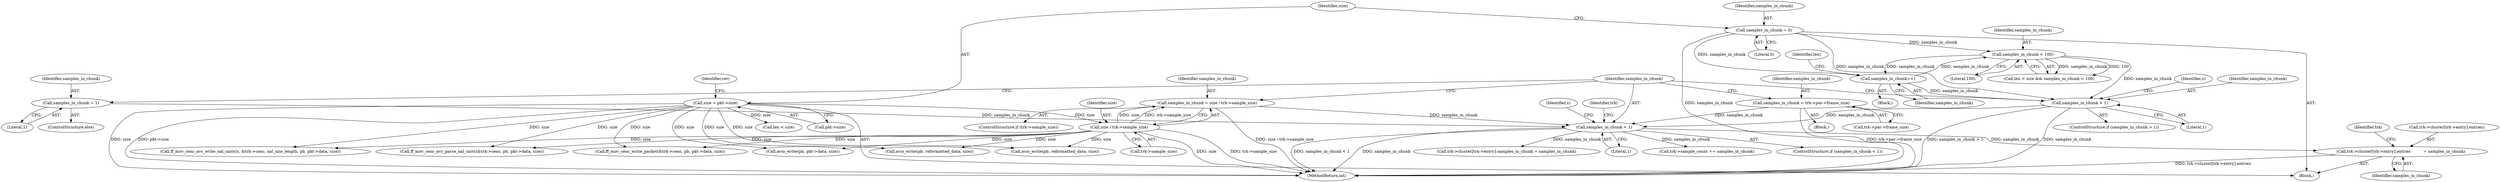 digraph "0_FFmpeg_3a2d21bc5f97aa0161db3ae731fc2732be6108b8@array" {
"1000890" [label="(Call,trk->cluster[trk->entry].entries          = samples_in_chunk)"];
"1000364" [label="(Call,samples_in_chunk < 1)"];
"1000360" [label="(Call,samples_in_chunk = 1)"];
"1000315" [label="(Call,samples_in_chunk > 1)"];
"1000295" [label="(Call,samples_in_chunk < 100)"];
"1000312" [label="(Call,samples_in_chunk++)"];
"1000147" [label="(Call,samples_in_chunk = 0)"];
"1000352" [label="(Call,samples_in_chunk = size / trk->sample_size)"];
"1000354" [label="(Call,size / trk->sample_size)"];
"1000151" [label="(Call,size = pkt->size)"];
"1000340" [label="(Call,samples_in_chunk = trk->par->frame_size)"];
"1000365" [label="(Identifier,samples_in_chunk)"];
"1000369" [label="(Identifier,s)"];
"1000531" [label="(Call,avio_write(pb, reformatted_data, size))"];
"1000320" [label="(Identifier,s)"];
"1000296" [label="(Identifier,samples_in_chunk)"];
"1000354" [label="(Call,size / trk->sample_size)"];
"1000900" [label="(Identifier,samples_in_chunk)"];
"1000363" [label="(ControlStructure,if (samples_in_chunk < 1))"];
"1000315" [label="(Call,samples_in_chunk > 1)"];
"1000314" [label="(ControlStructure,if (samples_in_chunk > 1))"];
"1000353" [label="(Identifier,samples_in_chunk)"];
"1000348" [label="(ControlStructure,if (trk->sample_size))"];
"1000316" [label="(Identifier,samples_in_chunk)"];
"1000153" [label="(Call,pkt->size)"];
"1001466" [label="(MethodReturn,int)"];
"1000312" [label="(Call,samples_in_chunk++)"];
"1000359" [label="(ControlStructure,else)"];
"1000630" [label="(Call,avio_write(pb, reformatted_data, size))"];
"1000151" [label="(Call,size = pkt->size)"];
"1000891" [label="(Call,trk->cluster[trk->entry].entries)"];
"1000317" [label="(Literal,1)"];
"1000857" [label="(Call,trk->cluster[trk->entry].samples_in_chunk = samples_in_chunk)"];
"1000147" [label="(Call,samples_in_chunk = 0)"];
"1000355" [label="(Identifier,size)"];
"1000356" [label="(Call,trk->sample_size)"];
"1000715" [label="(Call,ff_mov_cenc_avc_write_nal_units(s, &trk->cenc, nal_size_length, pb, pkt->data, size))"];
"1000378" [label="(Identifier,trk)"];
"1000546" [label="(Call,ff_mov_cenc_avc_parse_nal_units(&trk->cenc, pb, pkt->data, size))"];
"1000297" [label="(Literal,100)"];
"1000366" [label="(Literal,1)"];
"1000313" [label="(Identifier,samples_in_chunk)"];
"1000340" [label="(Call,samples_in_chunk = trk->par->frame_size)"];
"1000298" [label="(Block,)"];
"1000149" [label="(Literal,0)"];
"1000731" [label="(Call,ff_mov_cenc_write_packet(&trk->cenc, pb, pkt->data, size))"];
"1000747" [label="(Call,avio_write(pb, pkt->data, size))"];
"1000364" [label="(Call,samples_in_chunk < 1)"];
"1000339" [label="(Block,)"];
"1000152" [label="(Identifier,size)"];
"1000905" [label="(Identifier,trk)"];
"1000292" [label="(Call,len < size)"];
"1000342" [label="(Call,trk->par->frame_size)"];
"1000341" [label="(Identifier,samples_in_chunk)"];
"1000158" [label="(Identifier,ret)"];
"1000116" [label="(Block,)"];
"1000360" [label="(Call,samples_in_chunk = 1)"];
"1000295" [label="(Call,samples_in_chunk < 100)"];
"1000148" [label="(Identifier,samples_in_chunk)"];
"1000352" [label="(Call,samples_in_chunk = size / trk->sample_size)"];
"1000890" [label="(Call,trk->cluster[trk->entry].entries          = samples_in_chunk)"];
"1001425" [label="(Call,trk->sample_count += samples_in_chunk)"];
"1000361" [label="(Identifier,samples_in_chunk)"];
"1000291" [label="(Call,len < size && samples_in_chunk < 100)"];
"1000362" [label="(Literal,1)"];
"1000293" [label="(Identifier,len)"];
"1000890" -> "1000116"  [label="AST: "];
"1000890" -> "1000900"  [label="CFG: "];
"1000891" -> "1000890"  [label="AST: "];
"1000900" -> "1000890"  [label="AST: "];
"1000905" -> "1000890"  [label="CFG: "];
"1000890" -> "1001466"  [label="DDG: trk->cluster[trk->entry].entries"];
"1000364" -> "1000890"  [label="DDG: samples_in_chunk"];
"1000364" -> "1000363"  [label="AST: "];
"1000364" -> "1000366"  [label="CFG: "];
"1000365" -> "1000364"  [label="AST: "];
"1000366" -> "1000364"  [label="AST: "];
"1000369" -> "1000364"  [label="CFG: "];
"1000378" -> "1000364"  [label="CFG: "];
"1000364" -> "1001466"  [label="DDG: samples_in_chunk"];
"1000364" -> "1001466"  [label="DDG: samples_in_chunk < 1"];
"1000360" -> "1000364"  [label="DDG: samples_in_chunk"];
"1000315" -> "1000364"  [label="DDG: samples_in_chunk"];
"1000352" -> "1000364"  [label="DDG: samples_in_chunk"];
"1000340" -> "1000364"  [label="DDG: samples_in_chunk"];
"1000364" -> "1000857"  [label="DDG: samples_in_chunk"];
"1000364" -> "1001425"  [label="DDG: samples_in_chunk"];
"1000360" -> "1000359"  [label="AST: "];
"1000360" -> "1000362"  [label="CFG: "];
"1000361" -> "1000360"  [label="AST: "];
"1000362" -> "1000360"  [label="AST: "];
"1000365" -> "1000360"  [label="CFG: "];
"1000315" -> "1000314"  [label="AST: "];
"1000315" -> "1000317"  [label="CFG: "];
"1000316" -> "1000315"  [label="AST: "];
"1000317" -> "1000315"  [label="AST: "];
"1000320" -> "1000315"  [label="CFG: "];
"1000365" -> "1000315"  [label="CFG: "];
"1000315" -> "1001466"  [label="DDG: samples_in_chunk > 1"];
"1000315" -> "1001466"  [label="DDG: samples_in_chunk"];
"1000295" -> "1000315"  [label="DDG: samples_in_chunk"];
"1000312" -> "1000315"  [label="DDG: samples_in_chunk"];
"1000147" -> "1000315"  [label="DDG: samples_in_chunk"];
"1000295" -> "1000291"  [label="AST: "];
"1000295" -> "1000297"  [label="CFG: "];
"1000296" -> "1000295"  [label="AST: "];
"1000297" -> "1000295"  [label="AST: "];
"1000291" -> "1000295"  [label="CFG: "];
"1000295" -> "1000291"  [label="DDG: samples_in_chunk"];
"1000295" -> "1000291"  [label="DDG: 100"];
"1000312" -> "1000295"  [label="DDG: samples_in_chunk"];
"1000147" -> "1000295"  [label="DDG: samples_in_chunk"];
"1000295" -> "1000312"  [label="DDG: samples_in_chunk"];
"1000312" -> "1000298"  [label="AST: "];
"1000312" -> "1000313"  [label="CFG: "];
"1000313" -> "1000312"  [label="AST: "];
"1000293" -> "1000312"  [label="CFG: "];
"1000147" -> "1000312"  [label="DDG: samples_in_chunk"];
"1000147" -> "1000116"  [label="AST: "];
"1000147" -> "1000149"  [label="CFG: "];
"1000148" -> "1000147"  [label="AST: "];
"1000149" -> "1000147"  [label="AST: "];
"1000152" -> "1000147"  [label="CFG: "];
"1000147" -> "1001466"  [label="DDG: samples_in_chunk"];
"1000352" -> "1000348"  [label="AST: "];
"1000352" -> "1000354"  [label="CFG: "];
"1000353" -> "1000352"  [label="AST: "];
"1000354" -> "1000352"  [label="AST: "];
"1000365" -> "1000352"  [label="CFG: "];
"1000352" -> "1001466"  [label="DDG: size / trk->sample_size"];
"1000354" -> "1000352"  [label="DDG: size"];
"1000354" -> "1000352"  [label="DDG: trk->sample_size"];
"1000354" -> "1000356"  [label="CFG: "];
"1000355" -> "1000354"  [label="AST: "];
"1000356" -> "1000354"  [label="AST: "];
"1000354" -> "1001466"  [label="DDG: trk->sample_size"];
"1000354" -> "1001466"  [label="DDG: size"];
"1000151" -> "1000354"  [label="DDG: size"];
"1000354" -> "1000531"  [label="DDG: size"];
"1000354" -> "1000546"  [label="DDG: size"];
"1000354" -> "1000630"  [label="DDG: size"];
"1000354" -> "1000715"  [label="DDG: size"];
"1000354" -> "1000731"  [label="DDG: size"];
"1000354" -> "1000747"  [label="DDG: size"];
"1000151" -> "1000116"  [label="AST: "];
"1000151" -> "1000153"  [label="CFG: "];
"1000152" -> "1000151"  [label="AST: "];
"1000153" -> "1000151"  [label="AST: "];
"1000158" -> "1000151"  [label="CFG: "];
"1000151" -> "1001466"  [label="DDG: size"];
"1000151" -> "1001466"  [label="DDG: pkt->size"];
"1000151" -> "1000292"  [label="DDG: size"];
"1000151" -> "1000531"  [label="DDG: size"];
"1000151" -> "1000546"  [label="DDG: size"];
"1000151" -> "1000630"  [label="DDG: size"];
"1000151" -> "1000715"  [label="DDG: size"];
"1000151" -> "1000731"  [label="DDG: size"];
"1000151" -> "1000747"  [label="DDG: size"];
"1000340" -> "1000339"  [label="AST: "];
"1000340" -> "1000342"  [label="CFG: "];
"1000341" -> "1000340"  [label="AST: "];
"1000342" -> "1000340"  [label="AST: "];
"1000365" -> "1000340"  [label="CFG: "];
"1000340" -> "1001466"  [label="DDG: trk->par->frame_size"];
}
